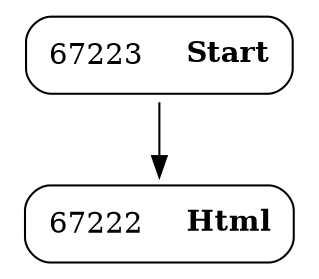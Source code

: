 digraph ast {
node [shape=none];
67223 [label=<<TABLE border='1' cellspacing='0' cellpadding='10' style='rounded' ><TR><TD border='0'>67223</TD><TD border='0'><B>Start</B></TD></TR></TABLE>>];
67223 -> 67222 [weight=2];
67222 [label=<<TABLE border='1' cellspacing='0' cellpadding='10' style='rounded' ><TR><TD border='0'>67222</TD><TD border='0'><B>Html</B></TD></TR></TABLE>>];
}
